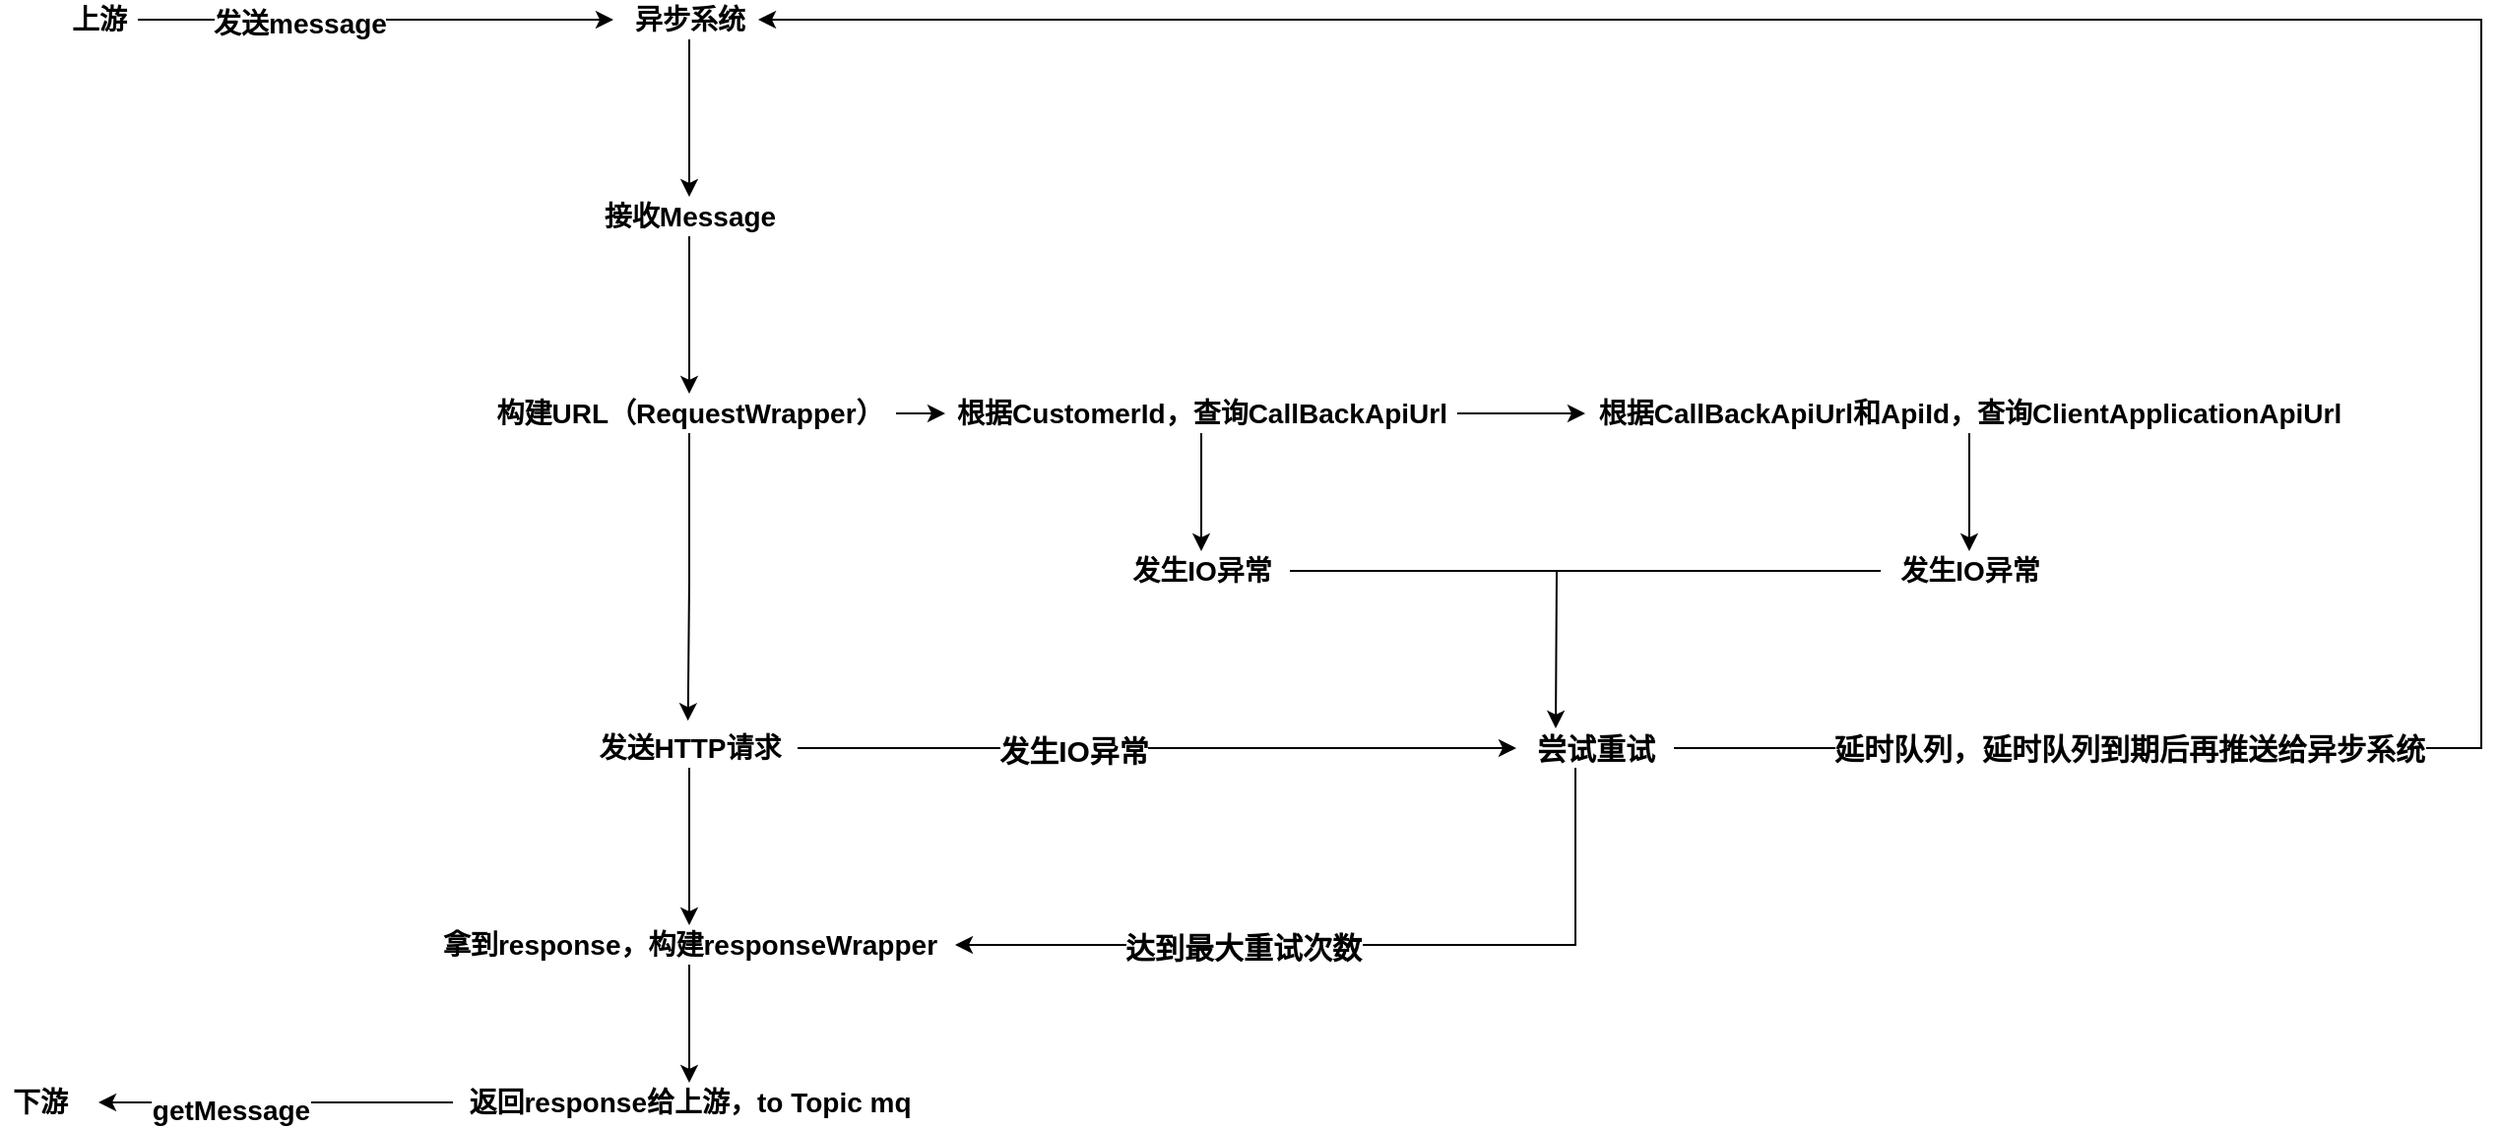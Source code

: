 <mxfile version="19.0.3" type="github">
  <diagram id="3gfc3L-fQQ1zvdayTVgW" name="Page-1">
    <mxGraphModel dx="1673" dy="895" grid="1" gridSize="10" guides="1" tooltips="1" connect="1" arrows="1" fold="1" page="1" pageScale="1" pageWidth="827" pageHeight="1169" math="0" shadow="0">
      <root>
        <mxCell id="0" />
        <mxCell id="1" parent="0" />
        <mxCell id="DEH6f6AGEdbLohKMzQ6I-59" style="edgeStyle=orthogonalEdgeStyle;rounded=0;orthogonalLoop=1;jettySize=auto;html=1;entryX=-0.05;entryY=0.5;entryDx=0;entryDy=0;entryPerimeter=0;fontStyle=1;fontSize=14;" edge="1" parent="1" source="DEH6f6AGEdbLohKMzQ6I-61" target="DEH6f6AGEdbLohKMzQ6I-65">
          <mxGeometry relative="1" as="geometry" />
        </mxCell>
        <mxCell id="DEH6f6AGEdbLohKMzQ6I-60" value="发送message" style="edgeLabel;html=1;align=center;verticalAlign=middle;resizable=0;points=[];fontStyle=1;fontSize=14;" vertex="1" connectable="0" parent="DEH6f6AGEdbLohKMzQ6I-59">
          <mxGeometry x="-0.323" y="-2" relative="1" as="geometry">
            <mxPoint as="offset" />
          </mxGeometry>
        </mxCell>
        <mxCell id="DEH6f6AGEdbLohKMzQ6I-61" value="上游" style="text;html=1;align=center;verticalAlign=middle;resizable=0;points=[];autosize=1;strokeColor=none;fillColor=none;fontStyle=1;fontSize=14;" vertex="1" parent="1">
          <mxGeometry x="50" y="140" width="40" height="20" as="geometry" />
        </mxCell>
        <mxCell id="DEH6f6AGEdbLohKMzQ6I-62" value="" style="edgeStyle=orthogonalEdgeStyle;rounded=0;orthogonalLoop=1;jettySize=auto;html=1;fontStyle=1;fontSize=14;" edge="1" parent="1" source="DEH6f6AGEdbLohKMzQ6I-65" target="DEH6f6AGEdbLohKMzQ6I-68">
          <mxGeometry relative="1" as="geometry" />
        </mxCell>
        <mxCell id="DEH6f6AGEdbLohKMzQ6I-65" value="异步系统" style="text;html=1;align=center;verticalAlign=middle;resizable=0;points=[];autosize=1;strokeColor=none;fillColor=none;fontStyle=1;fontSize=14;" vertex="1" parent="1">
          <mxGeometry x="335" y="140" width="70" height="20" as="geometry" />
        </mxCell>
        <mxCell id="DEH6f6AGEdbLohKMzQ6I-66" style="edgeStyle=orthogonalEdgeStyle;rounded=0;orthogonalLoop=1;jettySize=auto;html=1;fontStyle=1;fontSize=14;" edge="1" parent="1" source="DEH6f6AGEdbLohKMzQ6I-68" target="DEH6f6AGEdbLohKMzQ6I-71">
          <mxGeometry relative="1" as="geometry" />
        </mxCell>
        <mxCell id="DEH6f6AGEdbLohKMzQ6I-68" value="接收Message" style="text;html=1;align=center;verticalAlign=middle;resizable=0;points=[];autosize=1;strokeColor=none;fillColor=none;fontStyle=1;fontSize=14;" vertex="1" parent="1">
          <mxGeometry x="320" y="240" width="100" height="20" as="geometry" />
        </mxCell>
        <mxCell id="DEH6f6AGEdbLohKMzQ6I-69" value="" style="edgeStyle=orthogonalEdgeStyle;rounded=0;orthogonalLoop=1;jettySize=auto;html=1;fontStyle=1;fontSize=14;entryX=0.494;entryY=-0.191;entryDx=0;entryDy=0;entryPerimeter=0;" edge="1" parent="1" source="DEH6f6AGEdbLohKMzQ6I-71" target="DEH6f6AGEdbLohKMzQ6I-74">
          <mxGeometry relative="1" as="geometry">
            <mxPoint x="370" y="440" as="targetPoint" />
          </mxGeometry>
        </mxCell>
        <mxCell id="DEH6f6AGEdbLohKMzQ6I-70" value="" style="edgeStyle=orthogonalEdgeStyle;rounded=0;orthogonalLoop=1;jettySize=auto;html=1;fontStyle=1;fontSize=14;" edge="1" parent="1" source="DEH6f6AGEdbLohKMzQ6I-71" target="DEH6f6AGEdbLohKMzQ6I-90">
          <mxGeometry relative="1" as="geometry" />
        </mxCell>
        <mxCell id="DEH6f6AGEdbLohKMzQ6I-71" value="构建URL（RequestWrapper）" style="text;html=1;align=center;verticalAlign=middle;resizable=0;points=[];autosize=1;strokeColor=none;fillColor=none;fontStyle=1;fontSize=14;" vertex="1" parent="1">
          <mxGeometry x="265" y="340" width="210" height="20" as="geometry" />
        </mxCell>
        <mxCell id="DEH6f6AGEdbLohKMzQ6I-72" value="" style="edgeStyle=orthogonalEdgeStyle;rounded=0;orthogonalLoop=1;jettySize=auto;html=1;fontStyle=1;fontSize=14;" edge="1" parent="1" source="DEH6f6AGEdbLohKMzQ6I-74" target="DEH6f6AGEdbLohKMzQ6I-77">
          <mxGeometry relative="1" as="geometry" />
        </mxCell>
        <mxCell id="DEH6f6AGEdbLohKMzQ6I-119" style="edgeStyle=orthogonalEdgeStyle;rounded=0;orthogonalLoop=1;jettySize=auto;html=1;" edge="1" parent="1" source="DEH6f6AGEdbLohKMzQ6I-74">
          <mxGeometry relative="1" as="geometry">
            <mxPoint x="790" y="520" as="targetPoint" />
          </mxGeometry>
        </mxCell>
        <mxCell id="DEH6f6AGEdbLohKMzQ6I-120" value="发生IO异常" style="edgeLabel;html=1;align=center;verticalAlign=middle;resizable=0;points=[];fontStyle=1;fontSize=15;" vertex="1" connectable="0" parent="DEH6f6AGEdbLohKMzQ6I-119">
          <mxGeometry x="-0.236" y="-1" relative="1" as="geometry">
            <mxPoint as="offset" />
          </mxGeometry>
        </mxCell>
        <mxCell id="DEH6f6AGEdbLohKMzQ6I-74" value="发送HTTP请求" style="text;html=1;align=center;verticalAlign=middle;resizable=0;points=[];autosize=1;strokeColor=none;fillColor=none;fontStyle=1;fontSize=14;" vertex="1" parent="1">
          <mxGeometry x="315" y="510" width="110" height="20" as="geometry" />
        </mxCell>
        <mxCell id="DEH6f6AGEdbLohKMzQ6I-75" value="" style="edgeStyle=orthogonalEdgeStyle;rounded=0;orthogonalLoop=1;jettySize=auto;html=1;fontStyle=1;fontSize=14;" edge="1" parent="1" source="DEH6f6AGEdbLohKMzQ6I-77" target="DEH6f6AGEdbLohKMzQ6I-83">
          <mxGeometry relative="1" as="geometry" />
        </mxCell>
        <mxCell id="DEH6f6AGEdbLohKMzQ6I-77" value="拿到response，构建responseWrapper" style="text;html=1;align=center;verticalAlign=middle;resizable=0;points=[];autosize=1;strokeColor=none;fillColor=none;fontStyle=1;fontSize=14;" vertex="1" parent="1">
          <mxGeometry x="235" y="610" width="270" height="20" as="geometry" />
        </mxCell>
        <mxCell id="DEH6f6AGEdbLohKMzQ6I-81" style="edgeStyle=orthogonalEdgeStyle;rounded=0;orthogonalLoop=1;jettySize=auto;html=1;fontStyle=1;fontSize=14;" edge="1" parent="1" source="DEH6f6AGEdbLohKMzQ6I-83">
          <mxGeometry relative="1" as="geometry">
            <mxPoint x="70" y="700" as="targetPoint" />
          </mxGeometry>
        </mxCell>
        <mxCell id="DEH6f6AGEdbLohKMzQ6I-82" value="getMessage" style="edgeLabel;html=1;align=center;verticalAlign=middle;resizable=0;points=[];fontStyle=1;fontSize=14;" vertex="1" connectable="0" parent="DEH6f6AGEdbLohKMzQ6I-81">
          <mxGeometry x="0.26" y="3" relative="1" as="geometry">
            <mxPoint as="offset" />
          </mxGeometry>
        </mxCell>
        <mxCell id="DEH6f6AGEdbLohKMzQ6I-83" value="返回response给上游，to Topic mq" style="text;html=1;align=center;verticalAlign=middle;resizable=0;points=[];autosize=1;strokeColor=none;fillColor=none;fontStyle=1;fontSize=14;" vertex="1" parent="1">
          <mxGeometry x="250" y="690" width="240" height="20" as="geometry" />
        </mxCell>
        <mxCell id="DEH6f6AGEdbLohKMzQ6I-89" value="" style="edgeStyle=orthogonalEdgeStyle;rounded=0;orthogonalLoop=1;jettySize=auto;html=1;fontStyle=1;fontSize=14;" edge="1" parent="1" source="DEH6f6AGEdbLohKMzQ6I-90" target="DEH6f6AGEdbLohKMzQ6I-95">
          <mxGeometry relative="1" as="geometry" />
        </mxCell>
        <mxCell id="DEH6f6AGEdbLohKMzQ6I-116" value="" style="edgeStyle=orthogonalEdgeStyle;rounded=0;orthogonalLoop=1;jettySize=auto;html=1;" edge="1" parent="1" source="DEH6f6AGEdbLohKMzQ6I-90" target="DEH6f6AGEdbLohKMzQ6I-115">
          <mxGeometry relative="1" as="geometry" />
        </mxCell>
        <mxCell id="DEH6f6AGEdbLohKMzQ6I-90" value="根据CustomerId，查询CallBackApiUrl" style="text;html=1;align=center;verticalAlign=middle;resizable=0;points=[];autosize=1;strokeColor=none;fillColor=none;fontStyle=1;fontSize=14;" vertex="1" parent="1">
          <mxGeometry x="500" y="340" width="260" height="20" as="geometry" />
        </mxCell>
        <mxCell id="DEH6f6AGEdbLohKMzQ6I-118" value="" style="edgeStyle=orthogonalEdgeStyle;rounded=0;orthogonalLoop=1;jettySize=auto;html=1;" edge="1" parent="1" source="DEH6f6AGEdbLohKMzQ6I-95" target="DEH6f6AGEdbLohKMzQ6I-117">
          <mxGeometry relative="1" as="geometry" />
        </mxCell>
        <mxCell id="DEH6f6AGEdbLohKMzQ6I-95" value="根据CallBackApiUrl和ApiId，查询ClientApplicationApiUrl" style="text;html=1;align=center;verticalAlign=middle;resizable=0;points=[];autosize=1;strokeColor=none;fillColor=none;fontStyle=1;fontSize=14;" vertex="1" parent="1">
          <mxGeometry x="825" y="340" width="390" height="20" as="geometry" />
        </mxCell>
        <mxCell id="DEH6f6AGEdbLohKMzQ6I-108" value="下游" style="text;html=1;align=center;verticalAlign=middle;resizable=0;points=[];autosize=1;strokeColor=none;fillColor=none;fontStyle=1;fontSize=14;" vertex="1" parent="1">
          <mxGeometry x="20" y="690" width="40" height="20" as="geometry" />
        </mxCell>
        <mxCell id="DEH6f6AGEdbLohKMzQ6I-121" style="edgeStyle=orthogonalEdgeStyle;rounded=0;orthogonalLoop=1;jettySize=auto;html=1;fontSize=15;endArrow=none;endFill=0;" edge="1" parent="1" source="DEH6f6AGEdbLohKMzQ6I-115">
          <mxGeometry relative="1" as="geometry">
            <mxPoint x="810.0" y="430" as="targetPoint" />
          </mxGeometry>
        </mxCell>
        <mxCell id="DEH6f6AGEdbLohKMzQ6I-115" value="发生IO异常" style="text;html=1;align=center;verticalAlign=middle;resizable=0;points=[];autosize=1;strokeColor=none;fillColor=none;fontStyle=1;fontSize=14;" vertex="1" parent="1">
          <mxGeometry x="585" y="420" width="90" height="20" as="geometry" />
        </mxCell>
        <mxCell id="DEH6f6AGEdbLohKMzQ6I-122" style="edgeStyle=orthogonalEdgeStyle;rounded=0;orthogonalLoop=1;jettySize=auto;html=1;fontSize=15;" edge="1" parent="1" source="DEH6f6AGEdbLohKMzQ6I-117">
          <mxGeometry relative="1" as="geometry">
            <mxPoint x="810" y="510" as="targetPoint" />
          </mxGeometry>
        </mxCell>
        <mxCell id="DEH6f6AGEdbLohKMzQ6I-117" value="发生IO异常" style="text;html=1;align=center;verticalAlign=middle;resizable=0;points=[];autosize=1;strokeColor=none;fillColor=none;fontStyle=1;fontSize=14;" vertex="1" parent="1">
          <mxGeometry x="975" y="420" width="90" height="20" as="geometry" />
        </mxCell>
        <mxCell id="DEH6f6AGEdbLohKMzQ6I-126" style="edgeStyle=orthogonalEdgeStyle;rounded=0;orthogonalLoop=1;jettySize=auto;html=1;fontSize=15;endArrow=classic;endFill=1;" edge="1" parent="1" source="DEH6f6AGEdbLohKMzQ6I-123" target="DEH6f6AGEdbLohKMzQ6I-77">
          <mxGeometry relative="1" as="geometry">
            <mxPoint x="830.0" y="640" as="targetPoint" />
            <Array as="points">
              <mxPoint x="820" y="620" />
            </Array>
          </mxGeometry>
        </mxCell>
        <mxCell id="DEH6f6AGEdbLohKMzQ6I-127" value="达到最大重试次数" style="edgeLabel;html=1;align=center;verticalAlign=middle;resizable=0;points=[];fontSize=15;fontStyle=1" vertex="1" connectable="0" parent="DEH6f6AGEdbLohKMzQ6I-126">
          <mxGeometry x="0.282" y="1" relative="1" as="geometry">
            <mxPoint as="offset" />
          </mxGeometry>
        </mxCell>
        <mxCell id="DEH6f6AGEdbLohKMzQ6I-123" value="尝试重试" style="text;html=1;align=center;verticalAlign=middle;resizable=0;points=[];autosize=1;strokeColor=none;fillColor=none;fontSize=15;fontStyle=1" vertex="1" parent="1">
          <mxGeometry x="790" y="510" width="80" height="20" as="geometry" />
        </mxCell>
        <mxCell id="DEH6f6AGEdbLohKMzQ6I-129" style="edgeStyle=elbowEdgeStyle;rounded=0;orthogonalLoop=1;jettySize=auto;html=1;fontSize=15;endArrow=classic;endFill=1;" edge="1" parent="1" source="DEH6f6AGEdbLohKMzQ6I-123" target="DEH6f6AGEdbLohKMzQ6I-65">
          <mxGeometry relative="1" as="geometry">
            <mxPoint x="1652.353" y="160" as="targetPoint" />
            <mxPoint x="870.0" y="520.059" as="sourcePoint" />
            <Array as="points">
              <mxPoint x="1280" y="300" />
              <mxPoint x="1640" y="90" />
            </Array>
          </mxGeometry>
        </mxCell>
        <mxCell id="DEH6f6AGEdbLohKMzQ6I-134" value="延时队列，延时队列到期后再推送给异步系统" style="edgeLabel;html=1;align=center;verticalAlign=middle;resizable=0;points=[];fontSize=15;fontStyle=1" vertex="1" connectable="0" parent="DEH6f6AGEdbLohKMzQ6I-129">
          <mxGeometry x="-0.799" y="2" relative="1" as="geometry">
            <mxPoint x="64" y="2" as="offset" />
          </mxGeometry>
        </mxCell>
      </root>
    </mxGraphModel>
  </diagram>
</mxfile>
